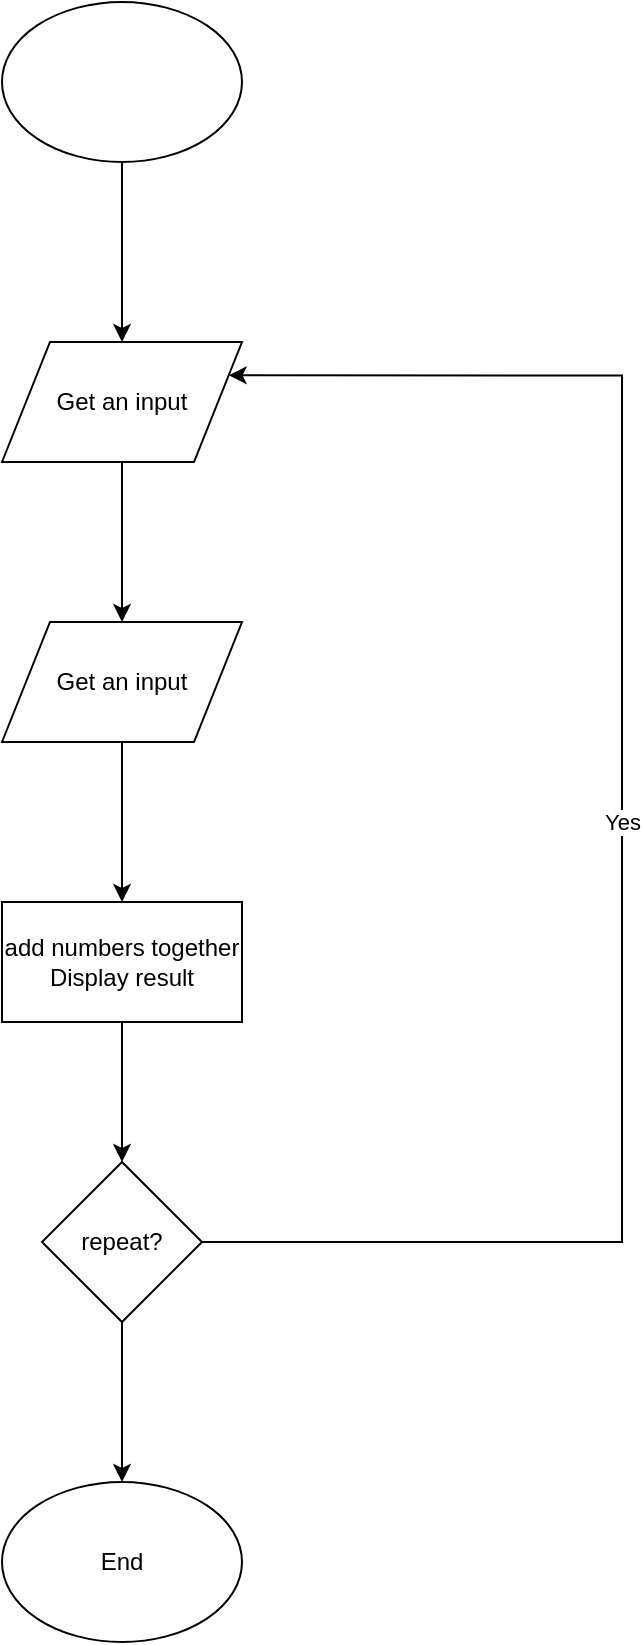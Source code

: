 <mxfile version="13.4.9" type="github">
  <diagram id="pqYmDPwZE4bv-MPmgcLm" name="Page-1">
    <mxGraphModel dx="1038" dy="531" grid="1" gridSize="10" guides="1" tooltips="1" connect="1" arrows="1" fold="1" page="1" pageScale="1" pageWidth="850" pageHeight="1100" math="0" shadow="0">
      <root>
        <mxCell id="0" />
        <mxCell id="1" parent="0" />
        <mxCell id="q2yK3YC7Z4xDrggMoy6Q-3" value="" style="edgeStyle=orthogonalEdgeStyle;rounded=0;orthogonalLoop=1;jettySize=auto;html=1;" edge="1" parent="1" source="q2yK3YC7Z4xDrggMoy6Q-1" target="q2yK3YC7Z4xDrggMoy6Q-2">
          <mxGeometry relative="1" as="geometry" />
        </mxCell>
        <mxCell id="q2yK3YC7Z4xDrggMoy6Q-1" value="" style="ellipse;whiteSpace=wrap;html=1;" vertex="1" parent="1">
          <mxGeometry x="150" y="50" width="120" height="80" as="geometry" />
        </mxCell>
        <mxCell id="q2yK3YC7Z4xDrggMoy6Q-5" value="" style="edgeStyle=orthogonalEdgeStyle;rounded=0;orthogonalLoop=1;jettySize=auto;html=1;" edge="1" parent="1" source="q2yK3YC7Z4xDrggMoy6Q-2" target="q2yK3YC7Z4xDrggMoy6Q-4">
          <mxGeometry relative="1" as="geometry" />
        </mxCell>
        <mxCell id="q2yK3YC7Z4xDrggMoy6Q-2" value="Get an input&lt;br&gt;" style="shape=parallelogram;perimeter=parallelogramPerimeter;whiteSpace=wrap;html=1;fontFamily=Helvetica;fontSize=12;fontColor=#000000;align=center;strokeColor=#000000;fillColor=#ffffff;" vertex="1" parent="1">
          <mxGeometry x="150" y="220" width="120" height="60" as="geometry" />
        </mxCell>
        <mxCell id="q2yK3YC7Z4xDrggMoy6Q-7" value="" style="edgeStyle=orthogonalEdgeStyle;rounded=0;orthogonalLoop=1;jettySize=auto;html=1;" edge="1" parent="1" source="q2yK3YC7Z4xDrggMoy6Q-4" target="q2yK3YC7Z4xDrggMoy6Q-6">
          <mxGeometry relative="1" as="geometry" />
        </mxCell>
        <mxCell id="q2yK3YC7Z4xDrggMoy6Q-4" value="Get an input&lt;br&gt;" style="shape=parallelogram;perimeter=parallelogramPerimeter;whiteSpace=wrap;html=1;fontFamily=Helvetica;fontSize=12;fontColor=#000000;align=center;strokeColor=#000000;fillColor=#ffffff;" vertex="1" parent="1">
          <mxGeometry x="150" y="360" width="120" height="60" as="geometry" />
        </mxCell>
        <mxCell id="q2yK3YC7Z4xDrggMoy6Q-9" value="" style="edgeStyle=orthogonalEdgeStyle;rounded=0;orthogonalLoop=1;jettySize=auto;html=1;" edge="1" parent="1" source="q2yK3YC7Z4xDrggMoy6Q-6" target="q2yK3YC7Z4xDrggMoy6Q-8">
          <mxGeometry relative="1" as="geometry" />
        </mxCell>
        <mxCell id="q2yK3YC7Z4xDrggMoy6Q-6" value="add numbers together&lt;br&gt;Display result&lt;br&gt;" style="whiteSpace=wrap;html=1;" vertex="1" parent="1">
          <mxGeometry x="150" y="500" width="120" height="60" as="geometry" />
        </mxCell>
        <mxCell id="q2yK3YC7Z4xDrggMoy6Q-10" value="Yes" style="edgeStyle=orthogonalEdgeStyle;rounded=0;orthogonalLoop=1;jettySize=auto;html=1;exitX=1;exitY=0.5;exitDx=0;exitDy=0;entryX=1;entryY=0.25;entryDx=0;entryDy=0;" edge="1" parent="1" source="q2yK3YC7Z4xDrggMoy6Q-8" target="q2yK3YC7Z4xDrggMoy6Q-2">
          <mxGeometry relative="1" as="geometry">
            <Array as="points">
              <mxPoint x="460" y="670" />
              <mxPoint x="460" y="237" />
            </Array>
          </mxGeometry>
        </mxCell>
        <mxCell id="q2yK3YC7Z4xDrggMoy6Q-12" value="" style="edgeStyle=orthogonalEdgeStyle;rounded=0;orthogonalLoop=1;jettySize=auto;html=1;" edge="1" parent="1" source="q2yK3YC7Z4xDrggMoy6Q-8" target="q2yK3YC7Z4xDrggMoy6Q-11">
          <mxGeometry relative="1" as="geometry" />
        </mxCell>
        <mxCell id="q2yK3YC7Z4xDrggMoy6Q-8" value="repeat?" style="rhombus;whiteSpace=wrap;html=1;" vertex="1" parent="1">
          <mxGeometry x="170" y="630" width="80" height="80" as="geometry" />
        </mxCell>
        <mxCell id="q2yK3YC7Z4xDrggMoy6Q-11" value="End" style="ellipse;whiteSpace=wrap;html=1;" vertex="1" parent="1">
          <mxGeometry x="150" y="790" width="120" height="80" as="geometry" />
        </mxCell>
      </root>
    </mxGraphModel>
  </diagram>
</mxfile>

